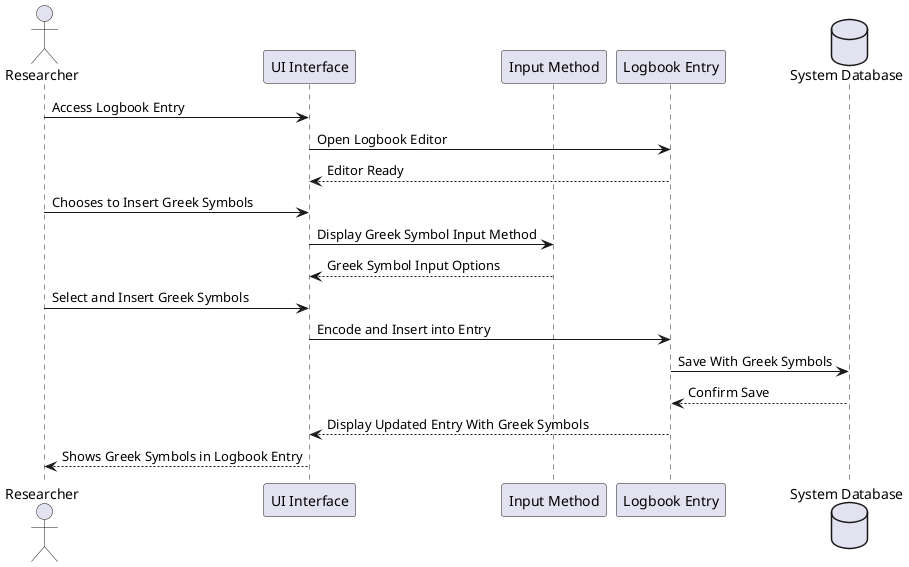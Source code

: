 @startuml
actor Researcher
participant "UI Interface" as UI
participant "Input Method" as Input
participant "Logbook Entry" as Logbook
database "System Database" as Database

Researcher -> UI : Access Logbook Entry
UI -> Logbook : Open Logbook Editor
Logbook --> UI : Editor Ready

Researcher -> UI : Chooses to Insert Greek Symbols
UI -> Input : Display Greek Symbol Input Method
Input --> UI : Greek Symbol Input Options

Researcher -> UI : Select and Insert Greek Symbols
UI -> Logbook : Encode and Insert into Entry
Logbook -> Database : Save With Greek Symbols
Database --> Logbook : Confirm Save
Logbook --> UI : Display Updated Entry With Greek Symbols
UI --> Researcher : Shows Greek Symbols in Logbook Entry

@enduml